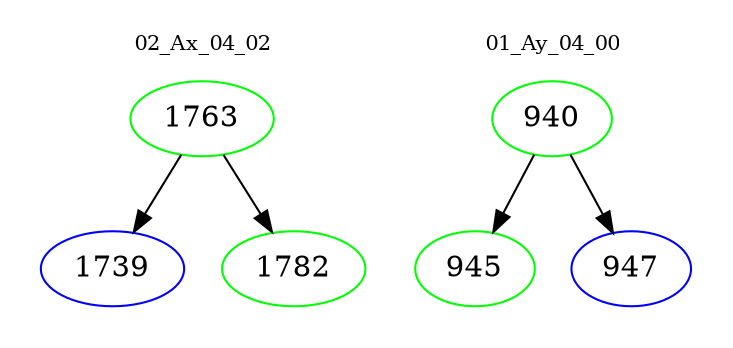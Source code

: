 digraph{
subgraph cluster_0 {
color = white
label = "02_Ax_04_02";
fontsize=10;
T0_1763 [label="1763", color="green"]
T0_1763 -> T0_1739 [color="black"]
T0_1739 [label="1739", color="blue"]
T0_1763 -> T0_1782 [color="black"]
T0_1782 [label="1782", color="green"]
}
subgraph cluster_1 {
color = white
label = "01_Ay_04_00";
fontsize=10;
T1_940 [label="940", color="green"]
T1_940 -> T1_945 [color="black"]
T1_945 [label="945", color="green"]
T1_940 -> T1_947 [color="black"]
T1_947 [label="947", color="blue"]
}
}
